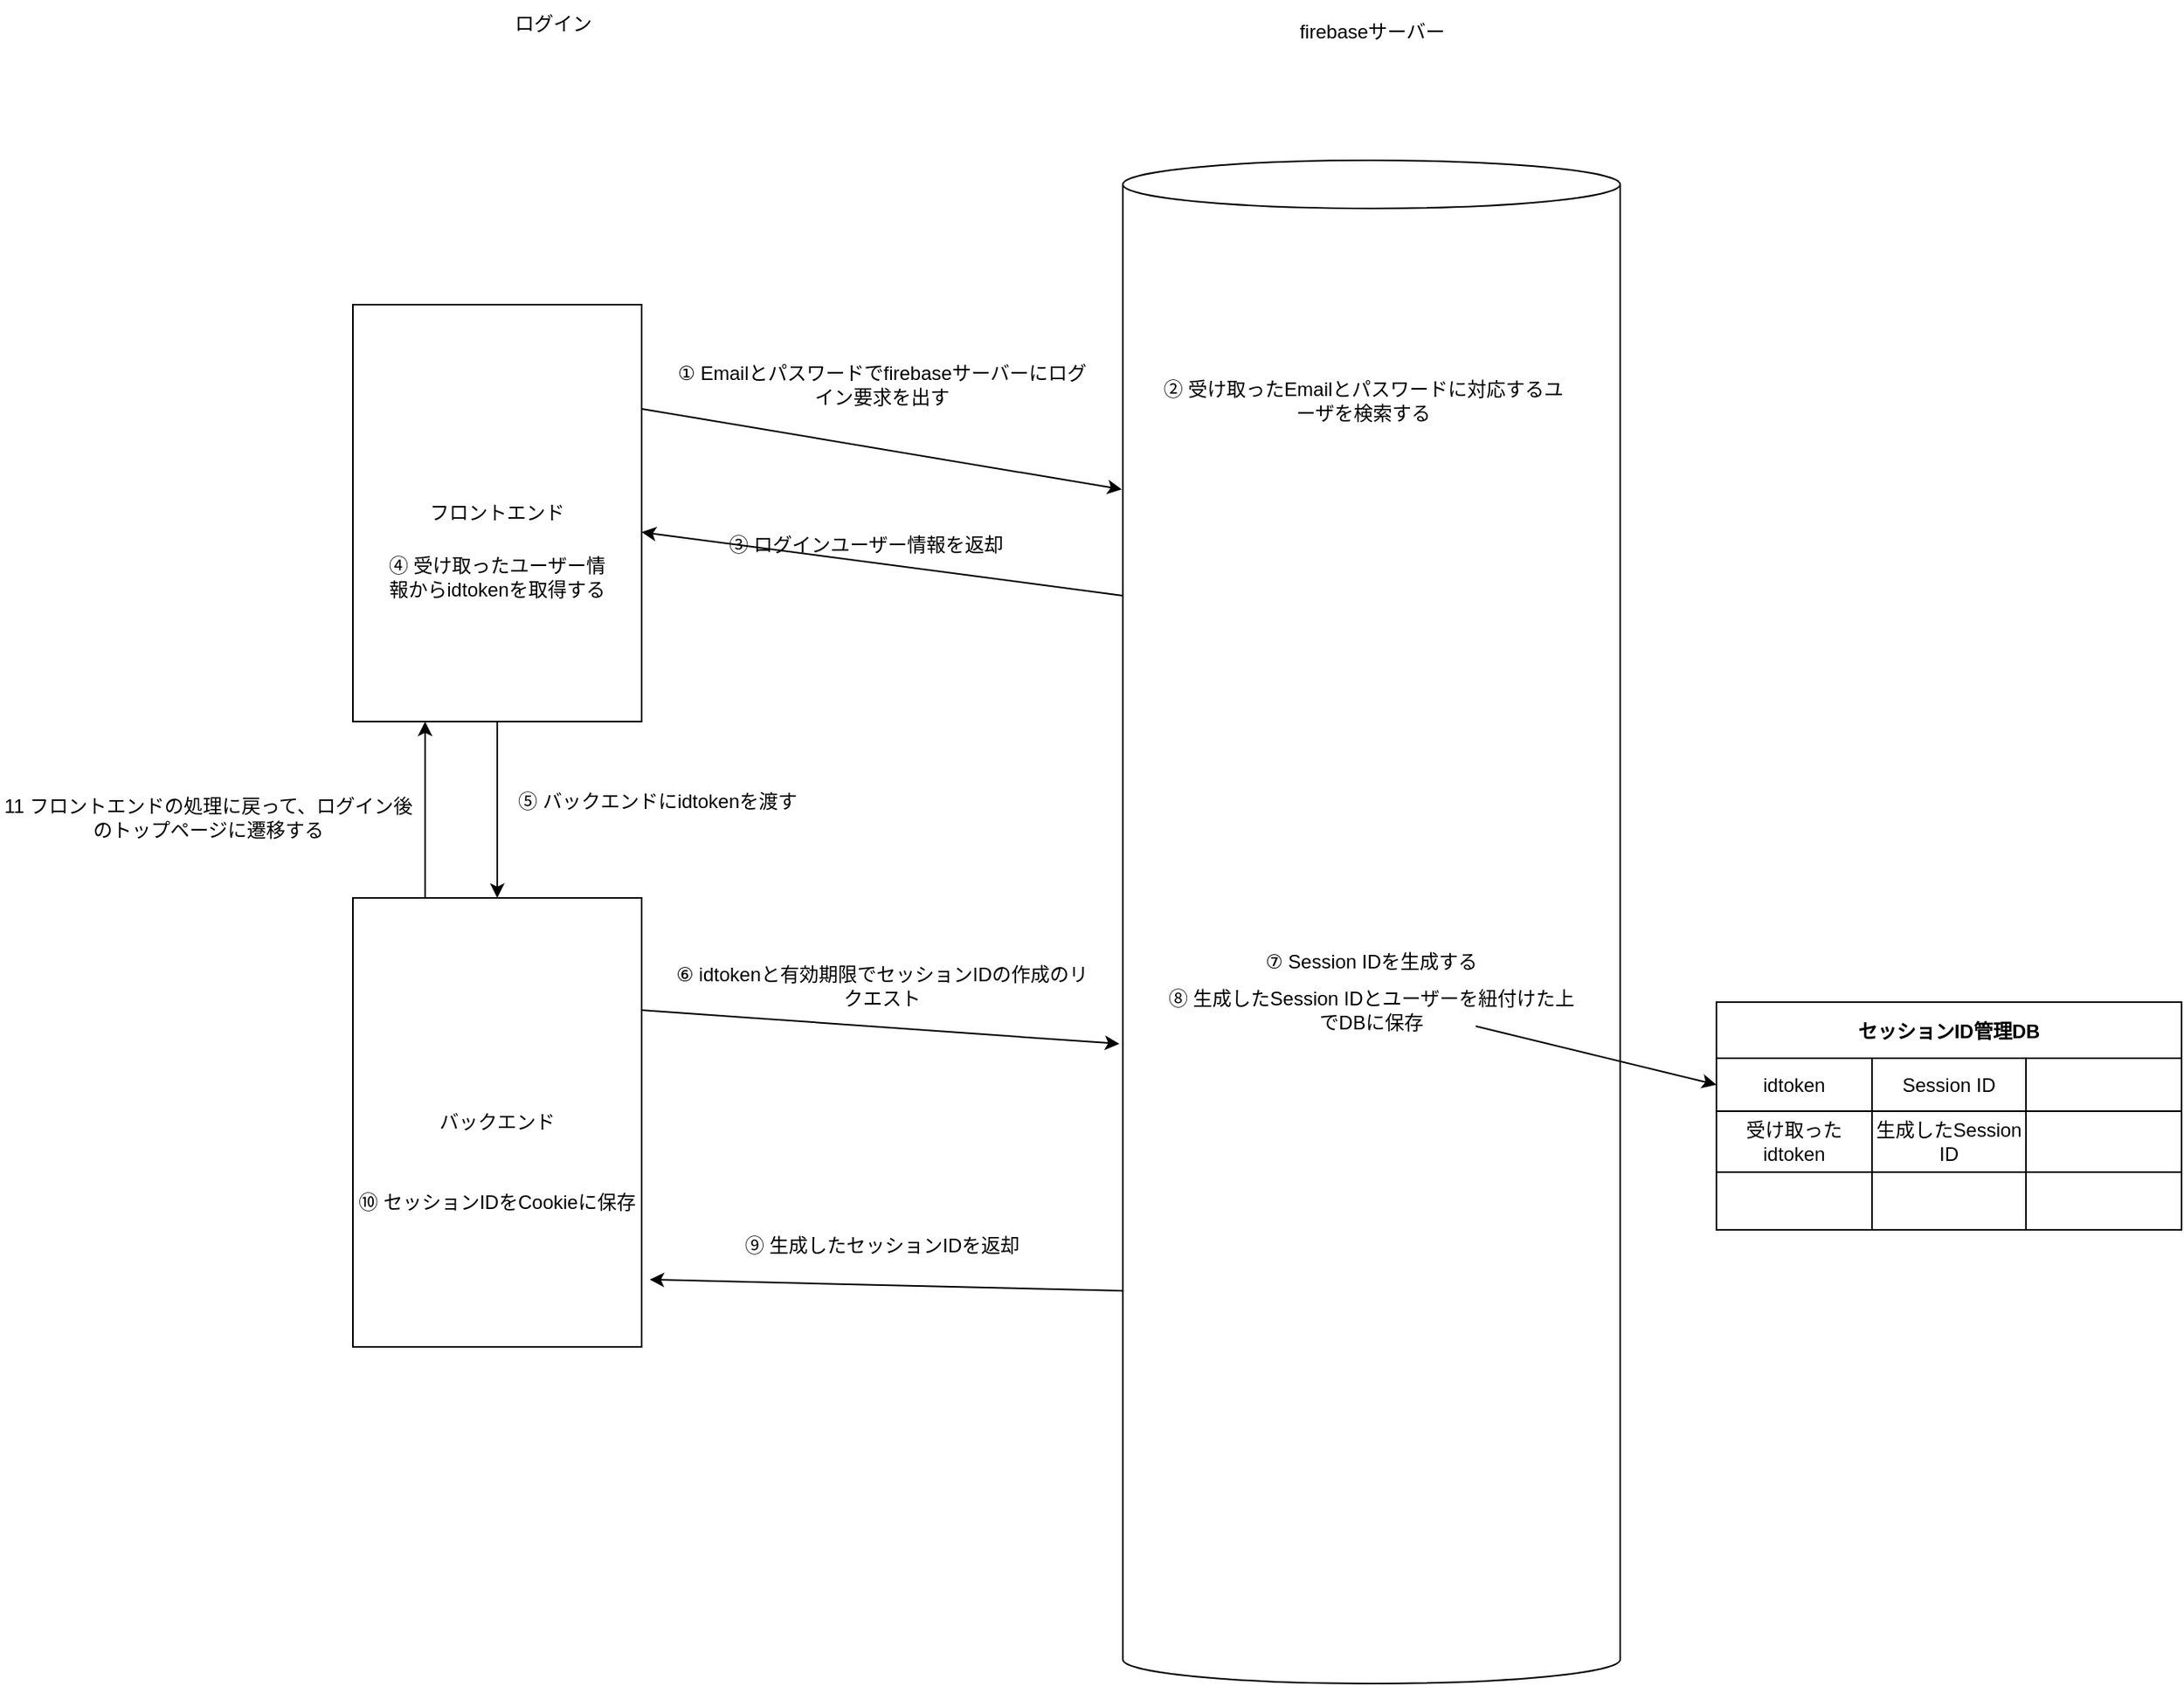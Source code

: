<mxfile>
    <diagram id="KMWe3To8BXBOkswoU09a" name="ページ1">
        <mxGraphModel dx="1298" dy="1804" grid="1" gridSize="10" guides="1" tooltips="1" connect="1" arrows="1" fold="1" page="1" pageScale="1" pageWidth="827" pageHeight="1169" math="0" shadow="0">
            <root>
                <mxCell id="0"/>
                <mxCell id="1" parent="0"/>
                <mxCell id="90" style="edgeStyle=none;html=1;exitX=0.5;exitY=1;exitDx=0;exitDy=0;entryX=0.5;entryY=0;entryDx=0;entryDy=0;" parent="1" source="77" target="78" edge="1">
                    <mxGeometry relative="1" as="geometry"/>
                </mxCell>
                <mxCell id="77" value="フロントエンド" style="whiteSpace=wrap;html=1;" parent="1" vertex="1">
                    <mxGeometry x="810" y="-380" width="180" height="260" as="geometry"/>
                </mxCell>
                <mxCell id="82" style="edgeStyle=none;html=1;exitX=0.006;exitY=0.286;exitDx=0;exitDy=0;exitPerimeter=0;" parent="1" source="16" target="77" edge="1">
                    <mxGeometry relative="1" as="geometry"/>
                </mxCell>
                <mxCell id="110" style="edgeStyle=none;html=1;exitX=0;exitY=0;exitDx=0;exitDy=705;exitPerimeter=0;" parent="1" source="16" edge="1">
                    <mxGeometry relative="1" as="geometry">
                        <mxPoint x="995" y="228" as="targetPoint"/>
                    </mxGeometry>
                </mxCell>
                <mxCell id="16" value="" style="shape=cylinder3;whiteSpace=wrap;html=1;boundedLbl=1;backgroundOutline=1;size=15;" parent="1" vertex="1">
                    <mxGeometry x="1290" y="-470" width="310" height="950" as="geometry"/>
                </mxCell>
                <mxCell id="24" value="ログイン" style="text;html=1;strokeColor=none;fillColor=none;align=center;verticalAlign=middle;whiteSpace=wrap;rounded=0;" parent="1" vertex="1">
                    <mxGeometry x="900" y="-570" width="70" height="30" as="geometry"/>
                </mxCell>
                <mxCell id="27" value="&lt;span&gt;firebaseサーバー&lt;/span&gt;" style="text;html=1;align=center;verticalAlign=middle;resizable=0;points=[];autosize=1;strokeColor=none;" parent="1" vertex="1">
                    <mxGeometry x="1390" y="-560" width="110" height="20" as="geometry"/>
                </mxCell>
                <mxCell id="79" style="edgeStyle=none;html=1;exitX=1;exitY=0.25;exitDx=0;exitDy=0;entryX=-0.002;entryY=0.216;entryDx=0;entryDy=0;entryPerimeter=0;" parent="1" source="77" target="16" edge="1">
                    <mxGeometry relative="1" as="geometry"/>
                </mxCell>
                <mxCell id="92" style="edgeStyle=none;html=1;exitX=1;exitY=0.25;exitDx=0;exitDy=0;entryX=-0.007;entryY=0.58;entryDx=0;entryDy=0;entryPerimeter=0;" parent="1" source="78" target="16" edge="1">
                    <mxGeometry relative="1" as="geometry"/>
                </mxCell>
                <mxCell id="112" style="edgeStyle=none;html=1;exitX=0.25;exitY=0;exitDx=0;exitDy=0;entryX=0.25;entryY=1;entryDx=0;entryDy=0;" edge="1" parent="1" source="78" target="77">
                    <mxGeometry relative="1" as="geometry"/>
                </mxCell>
                <mxCell id="78" value="バックエンド" style="whiteSpace=wrap;html=1;" parent="1" vertex="1">
                    <mxGeometry x="810" y="-10" width="180" height="280" as="geometry"/>
                </mxCell>
                <mxCell id="80" value="① Emailとパスワードでfirebaseサーバーにログイン要求を出す" style="text;html=1;strokeColor=none;fillColor=none;align=center;verticalAlign=middle;whiteSpace=wrap;rounded=0;" parent="1" vertex="1">
                    <mxGeometry x="1010" y="-340" width="260" height="20" as="geometry"/>
                </mxCell>
                <mxCell id="83" value="② 受け取ったEmailとパスワードに対応するユーザを検索する" style="text;html=1;strokeColor=none;fillColor=none;align=center;verticalAlign=middle;whiteSpace=wrap;rounded=0;" parent="1" vertex="1">
                    <mxGeometry x="1310" y="-330" width="260" height="20" as="geometry"/>
                </mxCell>
                <mxCell id="84" value="③ ログインユーザー情報を返却" style="text;html=1;strokeColor=none;fillColor=none;align=center;verticalAlign=middle;whiteSpace=wrap;rounded=0;" parent="1" vertex="1">
                    <mxGeometry x="1000" y="-240" width="260" height="20" as="geometry"/>
                </mxCell>
                <mxCell id="85" value="④ 受け取ったユーザー情報からidtokenを取得する" style="text;html=1;strokeColor=none;fillColor=none;align=center;verticalAlign=middle;whiteSpace=wrap;rounded=0;" parent="1" vertex="1">
                    <mxGeometry x="830" y="-220" width="140" height="20" as="geometry"/>
                </mxCell>
                <mxCell id="91" value="⑤ バックエンドにidtokenを渡す" style="text;html=1;strokeColor=none;fillColor=none;align=center;verticalAlign=middle;whiteSpace=wrap;rounded=0;" parent="1" vertex="1">
                    <mxGeometry x="900" y="-80" width="200" height="20" as="geometry"/>
                </mxCell>
                <mxCell id="93" value="⑥ idtokenと有効期限でセッションIDの作成のリクエスト" style="text;html=1;strokeColor=none;fillColor=none;align=center;verticalAlign=middle;whiteSpace=wrap;rounded=0;" parent="1" vertex="1">
                    <mxGeometry x="1010" y="35" width="260" height="20" as="geometry"/>
                </mxCell>
                <mxCell id="94" value="⑦ Session IDを生成する" style="text;html=1;strokeColor=none;fillColor=none;align=center;verticalAlign=middle;whiteSpace=wrap;rounded=0;" parent="1" vertex="1">
                    <mxGeometry x="1315" y="20" width="260" height="20" as="geometry"/>
                </mxCell>
                <mxCell id="109" style="edgeStyle=none;html=1;exitX=0.75;exitY=1;exitDx=0;exitDy=0;entryX=0;entryY=0.5;entryDx=0;entryDy=0;" parent="1" source="95" target="97" edge="1">
                    <mxGeometry relative="1" as="geometry"/>
                </mxCell>
                <mxCell id="95" value="⑧ 生成したSession IDとユーザーを紐付けた上でDBに保存" style="text;html=1;strokeColor=none;fillColor=none;align=center;verticalAlign=middle;whiteSpace=wrap;rounded=0;" parent="1" vertex="1">
                    <mxGeometry x="1315" y="50" width="260" height="20" as="geometry"/>
                </mxCell>
                <mxCell id="96" value="セッションID管理DB" style="shape=table;startSize=35;container=1;collapsible=0;childLayout=tableLayout;fontStyle=1;align=center;pointerEvents=1;" parent="1" vertex="1">
                    <mxGeometry x="1660" y="55" width="290" height="142" as="geometry"/>
                </mxCell>
                <mxCell id="97" value="" style="shape=partialRectangle;html=1;whiteSpace=wrap;collapsible=0;dropTarget=0;pointerEvents=0;fillColor=none;top=0;left=0;bottom=0;right=0;points=[[0,0.5],[1,0.5]];portConstraint=eastwest;" parent="96" vertex="1">
                    <mxGeometry y="35" width="290" height="33" as="geometry"/>
                </mxCell>
                <mxCell id="98" value="idtoken" style="shape=partialRectangle;html=1;whiteSpace=wrap;connectable=0;fillColor=none;top=0;left=0;bottom=0;right=0;overflow=hidden;pointerEvents=1;" parent="97" vertex="1">
                    <mxGeometry width="97" height="33" as="geometry"/>
                </mxCell>
                <mxCell id="99" value="Session ID" style="shape=partialRectangle;html=1;whiteSpace=wrap;connectable=0;fillColor=none;top=0;left=0;bottom=0;right=0;overflow=hidden;pointerEvents=1;" parent="97" vertex="1">
                    <mxGeometry x="97" width="96" height="33" as="geometry"/>
                </mxCell>
                <mxCell id="100" value="" style="shape=partialRectangle;html=1;whiteSpace=wrap;connectable=0;fillColor=none;top=0;left=0;bottom=0;right=0;overflow=hidden;pointerEvents=1;" parent="97" vertex="1">
                    <mxGeometry x="193" width="97" height="33" as="geometry"/>
                </mxCell>
                <mxCell id="101" value="" style="shape=partialRectangle;html=1;whiteSpace=wrap;collapsible=0;dropTarget=0;pointerEvents=0;fillColor=none;top=0;left=0;bottom=0;right=0;points=[[0,0.5],[1,0.5]];portConstraint=eastwest;" parent="96" vertex="1">
                    <mxGeometry y="68" width="290" height="38" as="geometry"/>
                </mxCell>
                <mxCell id="102" value="受け取ったidtoken" style="shape=partialRectangle;html=1;whiteSpace=wrap;connectable=0;fillColor=none;top=0;left=0;bottom=0;right=0;overflow=hidden;pointerEvents=1;" parent="101" vertex="1">
                    <mxGeometry width="97" height="38" as="geometry"/>
                </mxCell>
                <mxCell id="103" value="生成したSession ID" style="shape=partialRectangle;html=1;whiteSpace=wrap;connectable=0;fillColor=none;top=0;left=0;bottom=0;right=0;overflow=hidden;pointerEvents=1;" parent="101" vertex="1">
                    <mxGeometry x="97" width="96" height="38" as="geometry"/>
                </mxCell>
                <mxCell id="104" value="" style="shape=partialRectangle;html=1;whiteSpace=wrap;connectable=0;fillColor=none;top=0;left=0;bottom=0;right=0;overflow=hidden;pointerEvents=1;" parent="101" vertex="1">
                    <mxGeometry x="193" width="97" height="38" as="geometry"/>
                </mxCell>
                <mxCell id="105" value="" style="shape=partialRectangle;html=1;whiteSpace=wrap;collapsible=0;dropTarget=0;pointerEvents=0;fillColor=none;top=0;left=0;bottom=0;right=0;points=[[0,0.5],[1,0.5]];portConstraint=eastwest;" parent="96" vertex="1">
                    <mxGeometry y="106" width="290" height="36" as="geometry"/>
                </mxCell>
                <mxCell id="106" value="" style="shape=partialRectangle;html=1;whiteSpace=wrap;connectable=0;fillColor=none;top=0;left=0;bottom=0;right=0;overflow=hidden;pointerEvents=1;" parent="105" vertex="1">
                    <mxGeometry width="97" height="36" as="geometry"/>
                </mxCell>
                <mxCell id="107" value="" style="shape=partialRectangle;html=1;whiteSpace=wrap;connectable=0;fillColor=none;top=0;left=0;bottom=0;right=0;overflow=hidden;pointerEvents=1;" parent="105" vertex="1">
                    <mxGeometry x="97" width="96" height="36" as="geometry"/>
                </mxCell>
                <mxCell id="108" value="" style="shape=partialRectangle;html=1;whiteSpace=wrap;connectable=0;fillColor=none;top=0;left=0;bottom=0;right=0;overflow=hidden;pointerEvents=1;" parent="105" vertex="1">
                    <mxGeometry x="193" width="97" height="36" as="geometry"/>
                </mxCell>
                <mxCell id="111" value="⑨ 生成したセッションIDを返却" style="text;html=1;strokeColor=none;fillColor=none;align=center;verticalAlign=middle;whiteSpace=wrap;rounded=0;" parent="1" vertex="1">
                    <mxGeometry x="1010" y="197" width="260" height="20" as="geometry"/>
                </mxCell>
                <mxCell id="114" value="⑩ セッションIDをCookieに保存" style="text;html=1;strokeColor=none;fillColor=none;align=center;verticalAlign=middle;whiteSpace=wrap;rounded=0;" vertex="1" parent="1">
                    <mxGeometry x="770" y="170" width="260" height="20" as="geometry"/>
                </mxCell>
                <mxCell id="115" value="11 フロントエンドの処理に戻って、ログイン後のトップページに遷移する" style="text;html=1;strokeColor=none;fillColor=none;align=center;verticalAlign=middle;whiteSpace=wrap;rounded=0;" vertex="1" parent="1">
                    <mxGeometry x="590" y="-70" width="260" height="20" as="geometry"/>
                </mxCell>
            </root>
        </mxGraphModel>
    </diagram>
</mxfile>